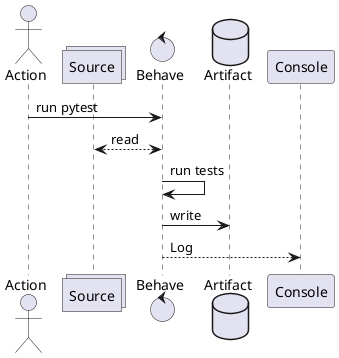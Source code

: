 @startuml
'https://plantuml.com/sequence-diagram
actor "Action" as test
collections "Source" as repo
control "Behave" as runner
database "Artifact" as out
participant "Console" as log

'autonumber
test -> runner: run pytest
runner <--> repo: read
runner -> runner: run tests
runner -> out: write
runner --> log: Log
@enduml
